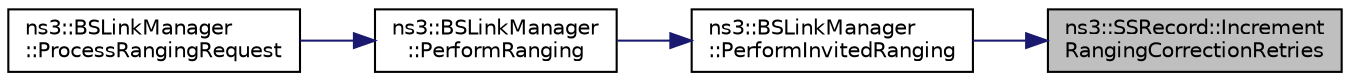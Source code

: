 digraph "ns3::SSRecord::IncrementRangingCorrectionRetries"
{
 // LATEX_PDF_SIZE
  edge [fontname="Helvetica",fontsize="10",labelfontname="Helvetica",labelfontsize="10"];
  node [fontname="Helvetica",fontsize="10",shape=record];
  rankdir="RL";
  Node1 [label="ns3::SSRecord::Increment\lRangingCorrectionRetries",height=0.2,width=0.4,color="black", fillcolor="grey75", style="filled", fontcolor="black",tooltip="Increment ranging correction retries."];
  Node1 -> Node2 [dir="back",color="midnightblue",fontsize="10",style="solid",fontname="Helvetica"];
  Node2 [label="ns3::BSLinkManager\l::PerformInvitedRanging",height=0.2,width=0.4,color="black", fillcolor="white", style="filled",URL="$classns3_1_1_b_s_link_manager.html#a094fa709f5eaa532b959808967b65464",tooltip="Perform inivted ranging function."];
  Node2 -> Node3 [dir="back",color="midnightblue",fontsize="10",style="solid",fontname="Helvetica"];
  Node3 [label="ns3::BSLinkManager\l::PerformRanging",height=0.2,width=0.4,color="black", fillcolor="white", style="filled",URL="$classns3_1_1_b_s_link_manager.html#ae23a1b4507b6fc812727c1ab064c95ae",tooltip="Perform ranging function."];
  Node3 -> Node4 [dir="back",color="midnightblue",fontsize="10",style="solid",fontname="Helvetica"];
  Node4 [label="ns3::BSLinkManager\l::ProcessRangingRequest",height=0.2,width=0.4,color="black", fillcolor="white", style="filled",URL="$classns3_1_1_b_s_link_manager.html#a26c81a16faddfeedbe19e47f4158fbb0",tooltip="process a ranging request message"];
}
